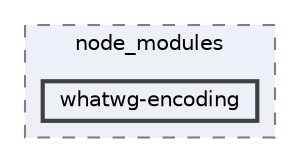 digraph "pkiclassroomrescheduler/src/main/frontend/node_modules/whatwg-encoding"
{
 // LATEX_PDF_SIZE
  bgcolor="transparent";
  edge [fontname=Helvetica,fontsize=10,labelfontname=Helvetica,labelfontsize=10];
  node [fontname=Helvetica,fontsize=10,shape=box,height=0.2,width=0.4];
  compound=true
  subgraph clusterdir_72953eda66ccb3a2722c28e1c3e6c23b {
    graph [ bgcolor="#edf0f7", pencolor="grey50", label="node_modules", fontname=Helvetica,fontsize=10 style="filled,dashed", URL="dir_72953eda66ccb3a2722c28e1c3e6c23b.html",tooltip=""]
  dir_5960dbd1c4335f1b83d7ae9d31e8e605 [label="whatwg-encoding", fillcolor="#edf0f7", color="grey25", style="filled,bold", URL="dir_5960dbd1c4335f1b83d7ae9d31e8e605.html",tooltip=""];
  }
}
